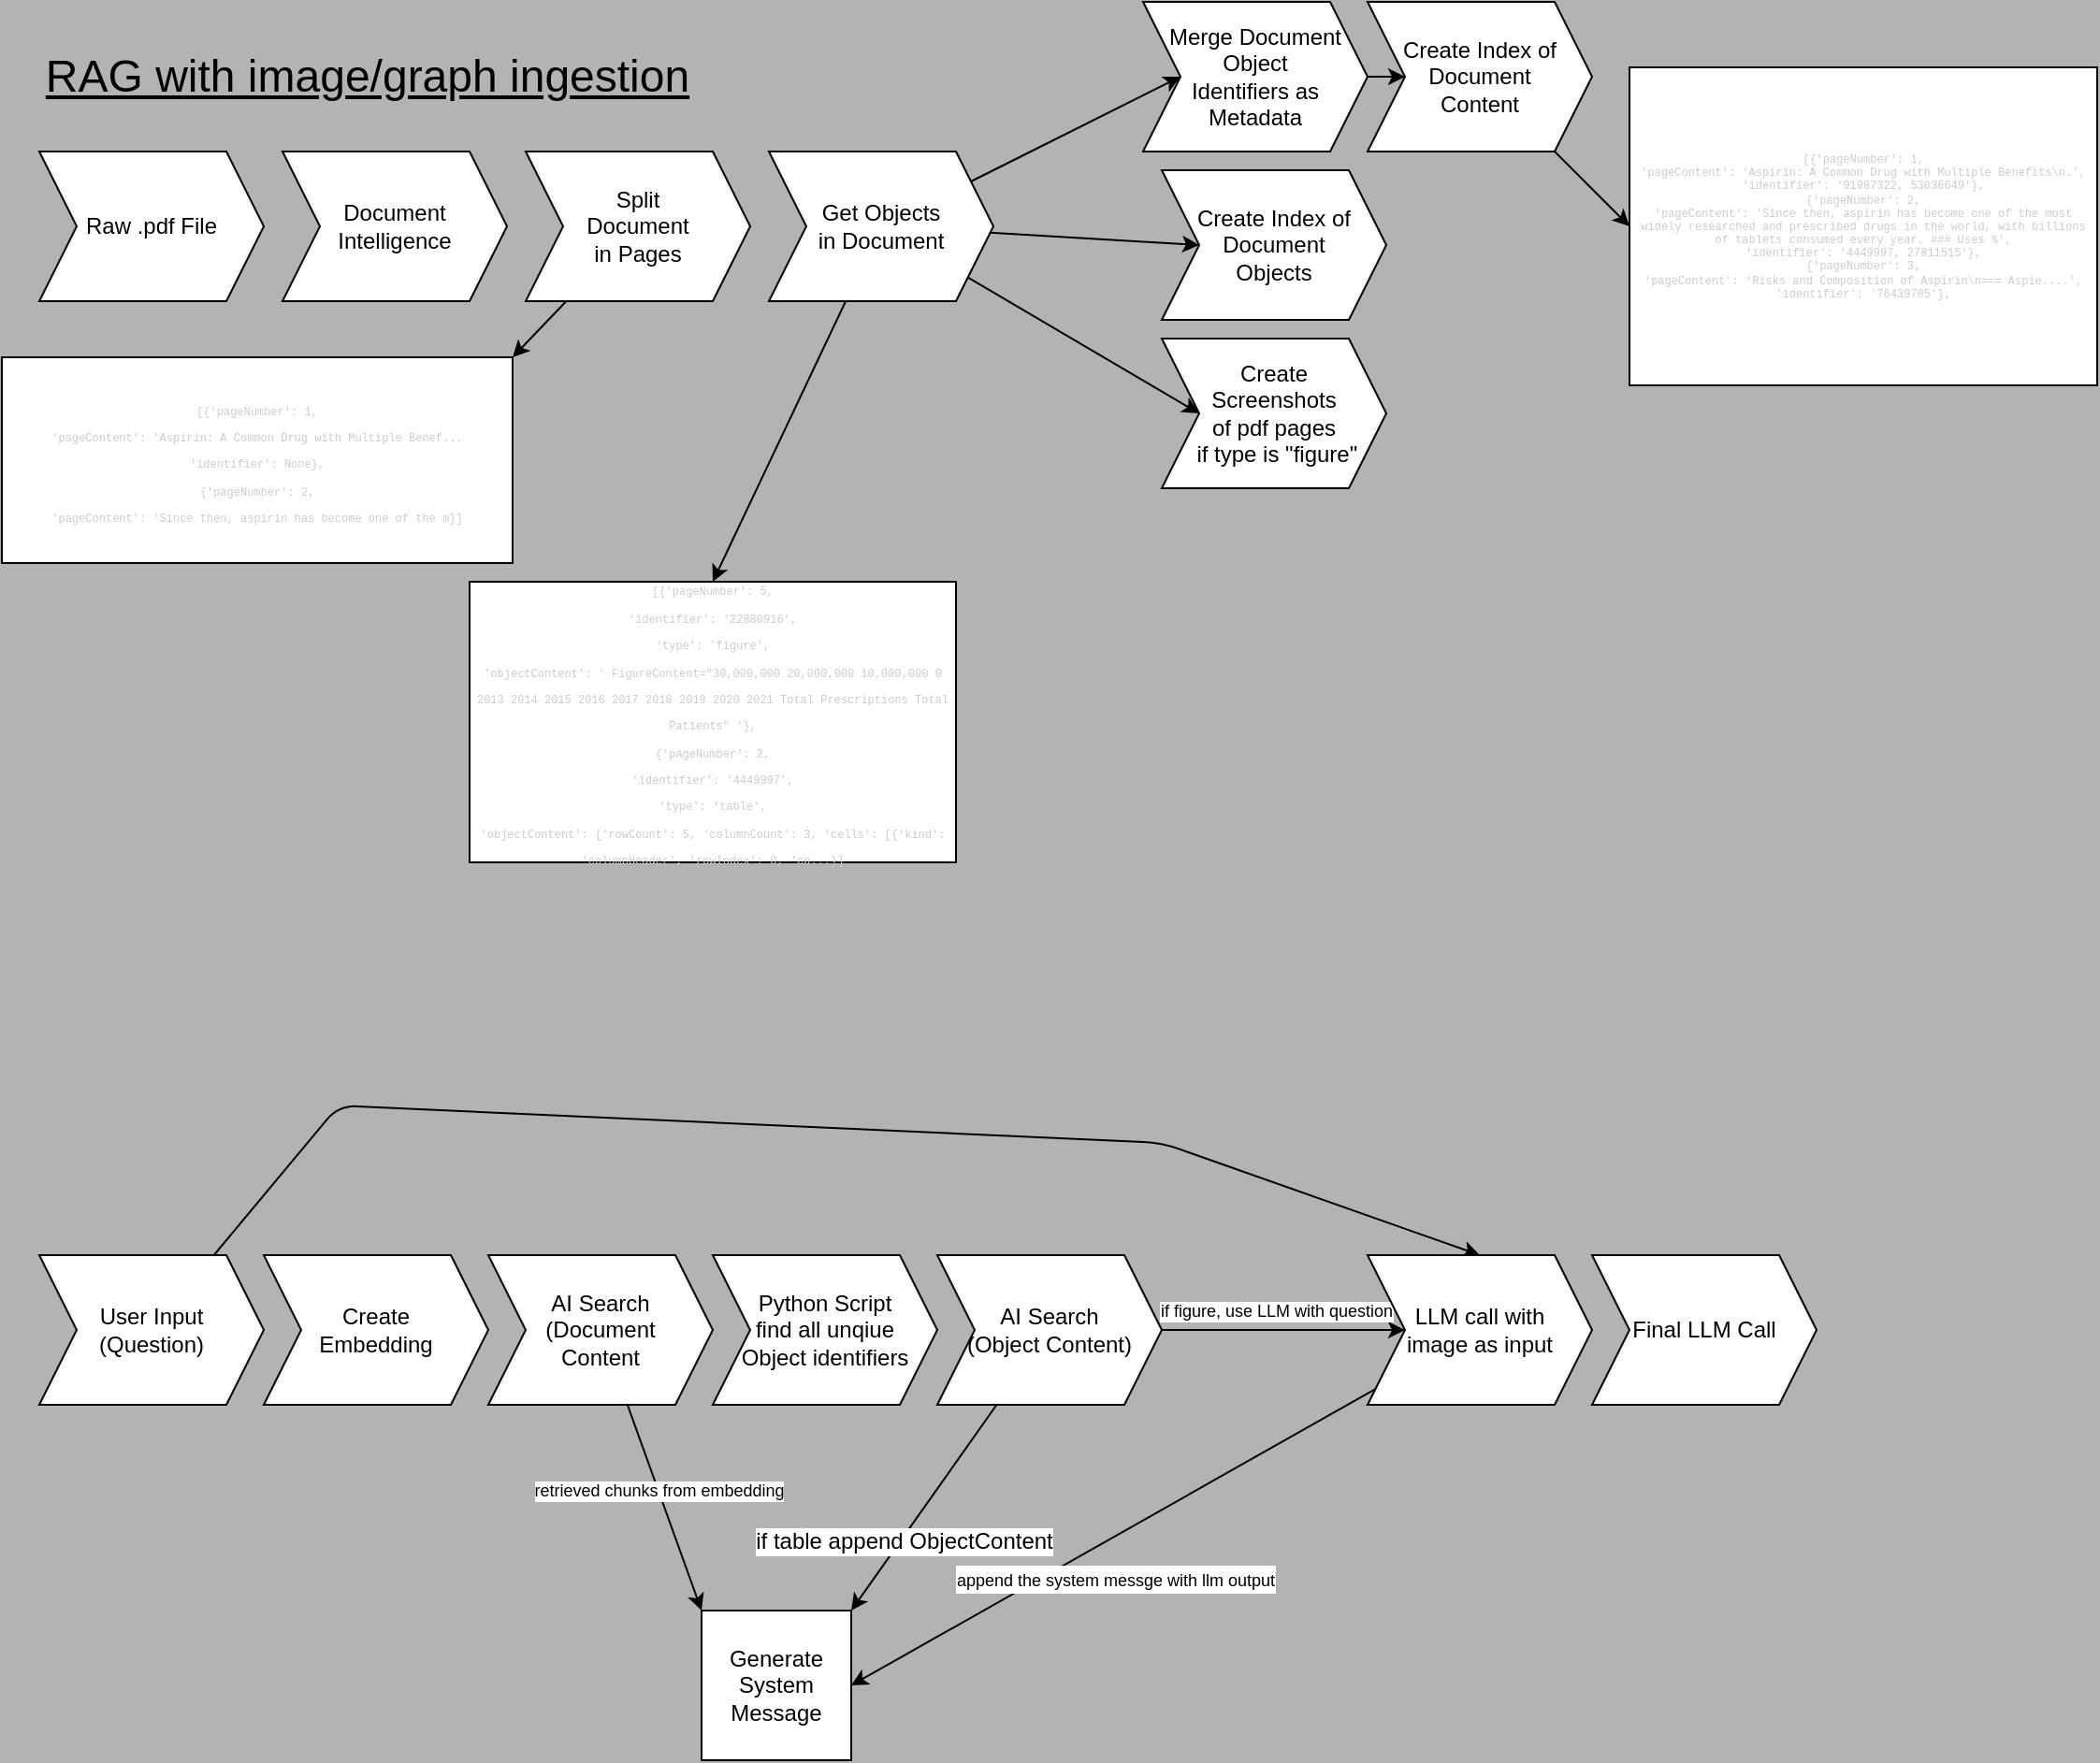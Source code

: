 <mxfile>
    <diagram name="Page-1" id="atcsc0e2tzYZnTfs7iDS">
        <mxGraphModel dx="1546" dy="980" grid="1" gridSize="10" guides="1" tooltips="1" connect="1" arrows="1" fold="1" page="1" pageScale="1" pageWidth="827" pageHeight="1169" background="#B3B3B3" math="0" shadow="0">
            <root>
                <mxCell id="0"/>
                <mxCell id="1" parent="0"/>
                <mxCell id="qQUKTipVL2R9SgNiMAWx-50" value="&lt;span style=&quot;font-size: 24px;&quot;&gt;&lt;font style=&quot;&quot; color=&quot;#000000&quot;&gt;&lt;u&gt;RAG with image/graph ingestion&lt;/u&gt;&lt;/font&gt;&lt;/span&gt;" style="text;html=1;align=center;verticalAlign=middle;resizable=0;points=[];autosize=1;strokeColor=none;fillColor=none;" parent="1" vertex="1">
                    <mxGeometry x="10" y="20" width="370" height="40" as="geometry"/>
                </mxCell>
                <mxCell id="24" value="Raw .pdf File" style="shape=step;perimeter=stepPerimeter;whiteSpace=wrap;html=1;fixedSize=1;" vertex="1" parent="1">
                    <mxGeometry x="20" y="80" width="120" height="80" as="geometry"/>
                </mxCell>
                <mxCell id="25" value="Document Intelligence" style="shape=step;perimeter=stepPerimeter;whiteSpace=wrap;html=1;fixedSize=1;" vertex="1" parent="1">
                    <mxGeometry x="150" y="80" width="120" height="80" as="geometry"/>
                </mxCell>
                <mxCell id="29" style="edgeStyle=none;html=1;entryX=1;entryY=0;entryDx=0;entryDy=0;fontSize=6;" edge="1" parent="1" source="26" target="28">
                    <mxGeometry relative="1" as="geometry"/>
                </mxCell>
                <mxCell id="26" value="Split &lt;br&gt;Document&lt;br&gt;in Pages" style="shape=step;perimeter=stepPerimeter;whiteSpace=wrap;html=1;fixedSize=1;" vertex="1" parent="1">
                    <mxGeometry x="280" y="80" width="120" height="80" as="geometry"/>
                </mxCell>
                <mxCell id="32" style="edgeStyle=none;html=1;entryX=0.5;entryY=0;entryDx=0;entryDy=0;fontSize=6;" edge="1" parent="1" source="27" target="31">
                    <mxGeometry relative="1" as="geometry"/>
                </mxCell>
                <mxCell id="39" style="edgeStyle=none;html=1;entryX=0;entryY=0.5;entryDx=0;entryDy=0;fontSize=6;" edge="1" parent="1" source="27" target="36">
                    <mxGeometry relative="1" as="geometry"/>
                </mxCell>
                <mxCell id="40" style="edgeStyle=none;html=1;entryX=0;entryY=0.5;entryDx=0;entryDy=0;fontSize=6;" edge="1" parent="1" source="27" target="33">
                    <mxGeometry relative="1" as="geometry"/>
                </mxCell>
                <mxCell id="42" style="edgeStyle=none;html=1;entryX=0;entryY=0.5;entryDx=0;entryDy=0;fontSize=6;" edge="1" parent="1" source="27" target="41">
                    <mxGeometry relative="1" as="geometry"/>
                </mxCell>
                <mxCell id="27" value="Get Objects&lt;br&gt;in Document" style="shape=step;perimeter=stepPerimeter;whiteSpace=wrap;html=1;fixedSize=1;" vertex="1" parent="1">
                    <mxGeometry x="410" y="80" width="120" height="80" as="geometry"/>
                </mxCell>
                <mxCell id="28" value="&lt;font style=&quot;font-size: 6px;&quot;&gt;&lt;span style=&quot;color: rgb(204, 204, 204); font-family: Consolas, &amp;quot;Courier New&amp;quot;, monospace; text-align: start;&quot;&gt;[{'pageNumber': 1,&lt;br&gt;&lt;/span&gt;&lt;span style=&quot;color: rgb(204, 204, 204); font-family: Consolas, &amp;quot;Courier New&amp;quot;, monospace; text-align: start;&quot;&gt;  'pageContent': 'Aspirin: A Common Drug with Multiple Benef...&lt;br&gt;&lt;/span&gt;&lt;span style=&quot;color: rgb(204, 204, 204); font-family: Consolas, &amp;quot;Courier New&amp;quot;, monospace; text-align: start;&quot;&gt;  'identifier': None},&lt;br&gt;&lt;/span&gt;&lt;span style=&quot;color: rgb(204, 204, 204); font-family: Consolas, &amp;quot;Courier New&amp;quot;, monospace; text-align: start;&quot;&gt; {'pageNumber': 2,&lt;br&gt;&lt;/span&gt;&lt;span style=&quot;color: rgb(204, 204, 204); font-family: Consolas, &amp;quot;Courier New&amp;quot;, monospace; text-align: start;&quot;&gt;  'pageContent': 'Since then, aspirin has become one of the m&lt;/span&gt;&lt;span style=&quot;color: rgb(204, 204, 204); font-family: Consolas, &amp;quot;Courier New&amp;quot;, monospace; text-align: start;&quot;&gt;}]&lt;/span&gt;&lt;/font&gt;" style="rounded=0;whiteSpace=wrap;html=1;" vertex="1" parent="1">
                    <mxGeometry y="190" width="273" height="110" as="geometry"/>
                </mxCell>
                <mxCell id="31" value="&lt;font style=&quot;font-size: 6px;&quot;&gt;&lt;span style=&quot;color: rgb(204, 204, 204); font-family: Consolas, &amp;quot;Courier New&amp;quot;, monospace; text-align: start;&quot;&gt;[{'pageNumber': 5,&lt;br&gt;&lt;/span&gt;&lt;span style=&quot;color: rgb(204, 204, 204); font-family: Consolas, &amp;quot;Courier New&amp;quot;, monospace; text-align: start;&quot;&gt;  'identifier': '22880916',&lt;br&gt;&lt;/span&gt;&lt;span style=&quot;color: rgb(204, 204, 204); font-family: Consolas, &amp;quot;Courier New&amp;quot;, monospace; text-align: start;&quot;&gt;  'type': 'figure',&lt;br&gt;&lt;/span&gt;&lt;span style=&quot;color: rgb(204, 204, 204); font-family: Consolas, &amp;quot;Courier New&amp;quot;, monospace; text-align: start;&quot;&gt;  'objectContent': ' FigureContent=&quot;30,000,000 20,000,000 10,000,000 0 2013 2014 2015 2016 2017 2018 2019 2020 2021 Total Prescriptions Total Patients&quot; '},&lt;br&gt;&lt;/span&gt;&lt;span style=&quot;color: rgb(204, 204, 204); font-family: Consolas, &amp;quot;Courier New&amp;quot;, monospace; text-align: start;&quot;&gt; {'pageNumber': 2,&lt;br&gt;&lt;/span&gt;&lt;span style=&quot;color: rgb(204, 204, 204); font-family: Consolas, &amp;quot;Courier New&amp;quot;, monospace; text-align: start;&quot;&gt;  'identifier': '4449997',&lt;br&gt;&lt;/span&gt;&lt;span style=&quot;color: rgb(204, 204, 204); font-family: Consolas, &amp;quot;Courier New&amp;quot;, monospace; text-align: start;&quot;&gt;  'type': 'table',&lt;br&gt;&lt;/span&gt;&lt;span style=&quot;color: rgb(204, 204, 204); font-family: Consolas, &amp;quot;Courier New&amp;quot;, monospace; text-align: start;&quot;&gt;  'objectContent': {'rowCount': 5, 'columnCount': 3, 'cells': [{'kind': 'columnHeader', 'rowIndex': 0, 'co...}]&lt;/span&gt;&lt;/font&gt;" style="rounded=0;whiteSpace=wrap;html=1;" vertex="1" parent="1">
                    <mxGeometry x="250" y="310" width="260" height="150" as="geometry"/>
                </mxCell>
                <mxCell id="33" value="Create &lt;br&gt;Screenshots &lt;br&gt;of pdf pages&lt;br&gt;&amp;nbsp;if type is &quot;figure&quot;" style="shape=step;perimeter=stepPerimeter;whiteSpace=wrap;html=1;fixedSize=1;" vertex="1" parent="1">
                    <mxGeometry x="620" y="180" width="120" height="80" as="geometry"/>
                </mxCell>
                <mxCell id="34" value="&lt;font style=&quot;font-size: 6px;&quot;&gt;&lt;span style=&quot;color: rgb(204, 204, 204); font-family: Consolas, &amp;quot;Courier New&amp;quot;, monospace; text-align: start;&quot;&gt;[{'pageNumber': 1,&lt;br/&gt;&lt;/span&gt;&lt;span style=&quot;color: rgb(204, 204, 204); font-family: Consolas, &amp;quot;Courier New&amp;quot;, monospace; text-align: start;&quot;&gt;  'pageContent': 'Aspirin: A Common Drug with Multiple Benefits\n.',&lt;br/&gt;&lt;/span&gt;&lt;span style=&quot;color: rgb(204, 204, 204); font-family: Consolas, &amp;quot;Courier New&amp;quot;, monospace; text-align: start;&quot;&gt;  'identifier': '91987322, 53036649'},&lt;br/&gt;&lt;/span&gt;&lt;span style=&quot;color: rgb(204, 204, 204); font-family: Consolas, &amp;quot;Courier New&amp;quot;, monospace; text-align: start;&quot;&gt; {'pageNumber': 2,&lt;br/&gt;&lt;/span&gt;&lt;span style=&quot;color: rgb(204, 204, 204); font-family: Consolas, &amp;quot;Courier New&amp;quot;, monospace; text-align: start;&quot;&gt;  'pageContent': 'Since then, aspirin has become one of the most widely researched and prescribed drugs in the world, with billions of tablets consumed every year. ### Uses %',&lt;br/&gt;&lt;/span&gt;&lt;span style=&quot;color: rgb(204, 204, 204); font-family: Consolas, &amp;quot;Courier New&amp;quot;, monospace; text-align: start;&quot;&gt;  'identifier': '4449997, 27811515'},&lt;br/&gt;&lt;/span&gt;&lt;span style=&quot;color: rgb(204, 204, 204); font-family: Consolas, &amp;quot;Courier New&amp;quot;, monospace; text-align: start;&quot;&gt; {'pageNumber': 3,&lt;br/&gt;&lt;/span&gt;&lt;span style=&quot;color: rgb(204, 204, 204); font-family: Consolas, &amp;quot;Courier New&amp;quot;, monospace; text-align: start;&quot;&gt;  'pageContent': 'Risks and Composition of Aspirin\n=== Aspie....',&lt;br/&gt;&lt;/span&gt;&lt;span style=&quot;color: rgb(204, 204, 204); font-family: Consolas, &amp;quot;Courier New&amp;quot;, monospace; text-align: start;&quot;&gt;  'identifier': '76439785'},&lt;/span&gt;&lt;/font&gt;" style="whiteSpace=wrap;html=1;fontSize=6;" vertex="1" parent="1">
                    <mxGeometry x="870" y="35" width="250" height="170" as="geometry"/>
                </mxCell>
                <mxCell id="36" value="Create Index of Document&lt;br&gt;Objects" style="shape=step;perimeter=stepPerimeter;whiteSpace=wrap;html=1;fixedSize=1;" vertex="1" parent="1">
                    <mxGeometry x="620" y="90" width="120" height="80" as="geometry"/>
                </mxCell>
                <mxCell id="44" style="edgeStyle=none;html=1;entryX=0;entryY=0.5;entryDx=0;entryDy=0;fontSize=6;" edge="1" parent="1" source="37" target="34">
                    <mxGeometry relative="1" as="geometry"/>
                </mxCell>
                <mxCell id="37" value="Create Index of Document&lt;br&gt;Content" style="shape=step;perimeter=stepPerimeter;whiteSpace=wrap;html=1;fixedSize=1;" vertex="1" parent="1">
                    <mxGeometry x="730" width="120" height="80" as="geometry"/>
                </mxCell>
                <mxCell id="41" value="Merge Document Object&lt;br&gt;Identifiers as Metadata" style="shape=step;perimeter=stepPerimeter;whiteSpace=wrap;html=1;fixedSize=1;" vertex="1" parent="1">
                    <mxGeometry x="610" width="120" height="80" as="geometry"/>
                </mxCell>
                <mxCell id="43" value="" style="endArrow=classic;html=1;fontSize=6;exitX=1;exitY=0.5;exitDx=0;exitDy=0;entryX=0;entryY=0.5;entryDx=0;entryDy=0;" edge="1" parent="1" source="41" target="37">
                    <mxGeometry width="50" height="50" relative="1" as="geometry">
                        <mxPoint x="770" y="210" as="sourcePoint"/>
                        <mxPoint x="820" y="160" as="targetPoint"/>
                    </mxGeometry>
                </mxCell>
                <mxCell id="57" style="edgeStyle=none;html=1;entryX=0.5;entryY=0;entryDx=0;entryDy=0;fontSize=12;" edge="1" parent="1" source="45" target="54">
                    <mxGeometry relative="1" as="geometry">
                        <Array as="points">
                            <mxPoint x="180" y="590"/>
                            <mxPoint x="620" y="610"/>
                        </Array>
                    </mxGeometry>
                </mxCell>
                <mxCell id="45" value="&lt;font style=&quot;font-size: 12px;&quot;&gt;User Input&lt;br&gt;(Question)&lt;/font&gt;" style="shape=step;perimeter=stepPerimeter;whiteSpace=wrap;html=1;fixedSize=1;fontSize=6;" vertex="1" parent="1">
                    <mxGeometry x="20" y="670" width="120" height="80" as="geometry"/>
                </mxCell>
                <mxCell id="46" value="&lt;span style=&quot;font-size: 12px;&quot;&gt;Create&lt;br&gt;Embedding&lt;/span&gt;" style="shape=step;perimeter=stepPerimeter;whiteSpace=wrap;html=1;fixedSize=1;fontSize=6;" vertex="1" parent="1">
                    <mxGeometry x="140" y="670" width="120" height="80" as="geometry"/>
                </mxCell>
                <mxCell id="51" style="edgeStyle=none;html=1;entryX=0;entryY=0;entryDx=0;entryDy=0;fontSize=12;" edge="1" parent="1" source="47" target="50">
                    <mxGeometry relative="1" as="geometry"/>
                </mxCell>
                <mxCell id="64" value="retrieved chunks from embedding" style="edgeLabel;html=1;align=center;verticalAlign=middle;resizable=0;points=[];fontSize=9;" vertex="1" connectable="0" parent="51">
                    <mxGeometry x="-0.174" relative="1" as="geometry">
                        <mxPoint as="offset"/>
                    </mxGeometry>
                </mxCell>
                <mxCell id="47" value="&lt;span style=&quot;font-size: 12px;&quot;&gt;AI Search&lt;br&gt;(Document&lt;br&gt;Content&lt;/span&gt;" style="shape=step;perimeter=stepPerimeter;whiteSpace=wrap;html=1;fixedSize=1;fontSize=6;" vertex="1" parent="1">
                    <mxGeometry x="260" y="670" width="120" height="80" as="geometry"/>
                </mxCell>
                <mxCell id="48" value="&lt;font style=&quot;font-size: 12px;&quot;&gt;Python Script&lt;br&gt;find all unqiue&lt;br&gt;Object identifiers&lt;/font&gt;" style="shape=step;perimeter=stepPerimeter;whiteSpace=wrap;html=1;fixedSize=1;fontSize=6;" vertex="1" parent="1">
                    <mxGeometry x="380" y="670" width="120" height="80" as="geometry"/>
                </mxCell>
                <mxCell id="52" style="edgeStyle=none;html=1;entryX=1;entryY=0;entryDx=0;entryDy=0;fontSize=12;" edge="1" parent="1" source="49" target="50">
                    <mxGeometry relative="1" as="geometry"/>
                </mxCell>
                <mxCell id="53" value="if table append ObjectContent" style="edgeLabel;html=1;align=center;verticalAlign=middle;resizable=0;points=[];fontSize=12;" vertex="1" connectable="0" parent="52">
                    <mxGeometry x="0.316" y="1" relative="1" as="geometry">
                        <mxPoint as="offset"/>
                    </mxGeometry>
                </mxCell>
                <mxCell id="55" style="edgeStyle=none;html=1;entryX=0;entryY=0.5;entryDx=0;entryDy=0;fontSize=12;" edge="1" parent="1" source="49" target="54">
                    <mxGeometry relative="1" as="geometry"/>
                </mxCell>
                <mxCell id="56" value="if figure, use LLM with question" style="edgeLabel;html=1;align=center;verticalAlign=middle;resizable=0;points=[];fontSize=9;" vertex="1" connectable="0" parent="55">
                    <mxGeometry x="-0.404" y="-2" relative="1" as="geometry">
                        <mxPoint x="22" y="-12" as="offset"/>
                    </mxGeometry>
                </mxCell>
                <mxCell id="49" value="&lt;font style=&quot;font-size: 12px;&quot;&gt;AI Search&lt;br&gt;(Object Content)&lt;/font&gt;" style="shape=step;perimeter=stepPerimeter;whiteSpace=wrap;html=1;fixedSize=1;fontSize=6;" vertex="1" parent="1">
                    <mxGeometry x="500" y="670" width="120" height="80" as="geometry"/>
                </mxCell>
                <mxCell id="50" value="Generate System Message" style="whiteSpace=wrap;html=1;aspect=fixed;fontSize=12;" vertex="1" parent="1">
                    <mxGeometry x="374" y="860" width="80" height="80" as="geometry"/>
                </mxCell>
                <mxCell id="58" style="edgeStyle=none;html=1;entryX=1;entryY=0.5;entryDx=0;entryDy=0;fontSize=12;" edge="1" parent="1" source="54" target="50">
                    <mxGeometry relative="1" as="geometry"/>
                </mxCell>
                <mxCell id="59" value="&lt;font style=&quot;font-size: 9px;&quot;&gt;append the system messge with llm output&lt;/font&gt;" style="edgeLabel;html=1;align=center;verticalAlign=middle;resizable=0;points=[];fontSize=12;" vertex="1" connectable="0" parent="58">
                    <mxGeometry x="0.241" y="1" relative="1" as="geometry">
                        <mxPoint x="34" y="2" as="offset"/>
                    </mxGeometry>
                </mxCell>
                <mxCell id="54" value="&lt;span style=&quot;font-size: 12px;&quot;&gt;LLM call&amp;nbsp;with&lt;br&gt;image as input&lt;/span&gt;" style="shape=step;perimeter=stepPerimeter;whiteSpace=wrap;html=1;fixedSize=1;fontSize=6;" vertex="1" parent="1">
                    <mxGeometry x="730" y="670" width="120" height="80" as="geometry"/>
                </mxCell>
                <mxCell id="61" value="&lt;span style=&quot;font-size: 12px;&quot;&gt;Final LLM Call&lt;/span&gt;" style="shape=step;perimeter=stepPerimeter;whiteSpace=wrap;html=1;fixedSize=1;fontSize=6;" vertex="1" parent="1">
                    <mxGeometry x="850" y="670" width="120" height="80" as="geometry"/>
                </mxCell>
            </root>
        </mxGraphModel>
    </diagram>
</mxfile>